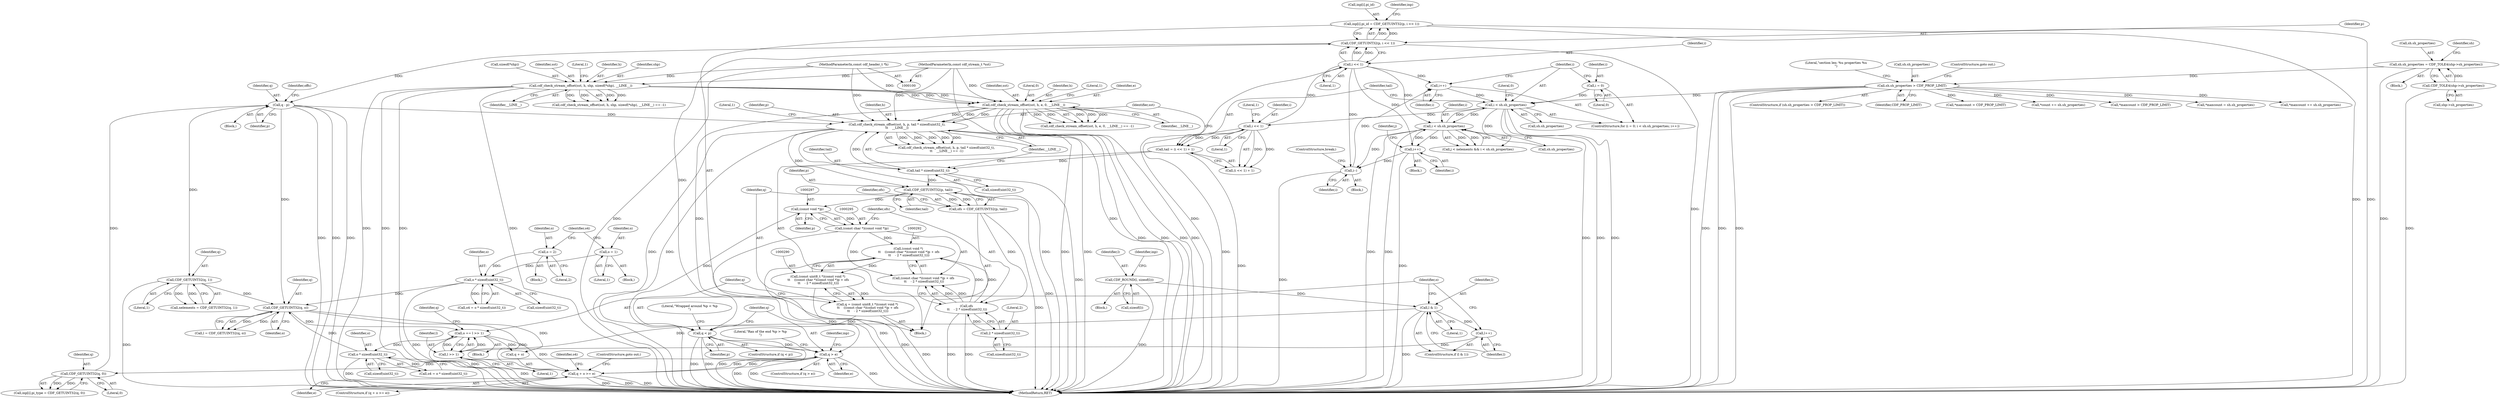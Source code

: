 digraph "0_php-src_0641e56be1af003aa02c7c6b0184466540637233@array" {
"1000329" [label="(Call,inp[i].pi_id = CDF_GETUINT32(p, i << 1))"];
"1000335" [label="(Call,CDF_GETUINT32(p, i << 1))"];
"1000306" [label="(Call,q < p)"];
"1000287" [label="(Call,q = (const uint8_t *)(const void *)\n \t\t    ((const char *)(const void *)p + ofs\n \t\t    - 2 * sizeof(uint32_t)))"];
"1000289" [label="(Call,(const uint8_t *)(const void *)\n \t\t    ((const char *)(const void *)p + ofs\n \t\t    - 2 * sizeof(uint32_t)))"];
"1000291" [label="(Call,(const void *)\n \t\t    ((const char *)(const void *)p + ofs\n \t\t    - 2 * sizeof(uint32_t)))"];
"1000294" [label="(Call,(const char *)(const void *)p)"];
"1000296" [label="(Call,(const void *)p)"];
"1000284" [label="(Call,CDF_GETUINT32(p, tail))"];
"1000269" [label="(Call,cdf_check_stream_offset(sst, h, p, tail * sizeof(uint32_t),\n\t\t    __LINE__))"];
"1000238" [label="(Call,cdf_check_stream_offset(sst, h, e, 0, __LINE__))"];
"1000138" [label="(Call,cdf_check_stream_offset(sst, h, shp, sizeof(*shp), __LINE__))"];
"1000101" [label="(MethodParameterIn,const cdf_stream_t *sst)"];
"1000102" [label="(MethodParameterIn,const cdf_header_t *h)"];
"1000367" [label="(Call,q - p)"];
"1000346" [label="(Call,CDF_GETUINT32(q, 0))"];
"1000318" [label="(Call,q > e)"];
"1000805" [label="(Call,q + o >= e)"];
"1000745" [label="(Call,CDF_GETUINT32(q, o))"];
"1000382" [label="(Call,CDF_GETUINT32(q, 1))"];
"1000406" [label="(Call,o * sizeof(uint32_t))"];
"1000393" [label="(Call,o = 2)"];
"1000401" [label="(Call,o = 1)"];
"1000813" [label="(Call,o * sizeof(uint32_t))"];
"1000799" [label="(Call,o += l >> 1)"];
"1000801" [label="(Call,l >> 1)"];
"1000794" [label="(Call,l & 1)"];
"1000782" [label="(Call,CDF_ROUND(l, sizeof(l)))"];
"1000797" [label="(Call,l++)"];
"1000273" [label="(Call,tail * sizeof(uint32_t))"];
"1000260" [label="(Call,tail = (i << 1) + 1)"];
"1000263" [label="(Call,i << 1)"];
"1000251" [label="(Call,i < sh.sh_properties)"];
"1000256" [label="(Call,i++)"];
"1000817" [label="(Call,i--)"];
"1000731" [label="(Call,i < sh.sh_properties)"];
"1000337" [label="(Call,i << 1)"];
"1000739" [label="(Call,i++)"];
"1000248" [label="(Call,i = 0)"];
"1000177" [label="(Call,sh.sh_properties > CDF_PROP_LIMIT)"];
"1000168" [label="(Call,sh.sh_properties = CDF_TOLE4(shp->sh_properties))"];
"1000172" [label="(Call,CDF_TOLE4(shp->sh_properties))"];
"1000299" [label="(Call,ofs\n \t\t    - 2 * sizeof(uint32_t))"];
"1000282" [label="(Call,ofs = CDF_GETUINT32(p, tail))"];
"1000301" [label="(Call,2 * sizeof(uint32_t))"];
"1000379" [label="(Block,)"];
"1000249" [label="(Identifier,i)"];
"1000784" [label="(Call,sizeof(l))"];
"1000339" [label="(Literal,1)"];
"1000242" [label="(Literal,0)"];
"1000145" [label="(Identifier,__LINE__)"];
"1000743" [label="(Call,l = CDF_GETUINT32(q, o))"];
"1000332" [label="(Identifier,inp)"];
"1000335" [label="(Call,CDF_GETUINT32(p, i << 1))"];
"1000285" [label="(Identifier,p)"];
"1000287" [label="(Call,q = (const uint8_t *)(const void *)\n \t\t    ((const char *)(const void *)p + ofs\n \t\t    - 2 * sizeof(uint32_t)))"];
"1000265" [label="(Literal,1)"];
"1000746" [label="(Identifier,q)"];
"1000727" [label="(Call,j < nelements && i < sh.sh_properties)"];
"1000330" [label="(Call,inp[i].pi_id)"];
"1000258" [label="(Block,)"];
"1000382" [label="(Call,CDF_GETUINT32(q, 1))"];
"1000271" [label="(Identifier,h)"];
"1000318" [label="(Call,q > e)"];
"1000346" [label="(Call,CDF_GETUINT32(q, 0))"];
"1000181" [label="(Identifier,CDF_PROP_LIMIT)"];
"1000801" [label="(Call,l >> 1)"];
"1000294" [label="(Call,(const char *)(const void *)p)"];
"1000797" [label="(Call,l++)"];
"1000403" [label="(Literal,1)"];
"1000736" [label="(Block,)"];
"1000343" [label="(Identifier,inp)"];
"1000782" [label="(Call,CDF_ROUND(l, sizeof(l)))"];
"1000263" [label="(Call,i << 1)"];
"1000800" [label="(Identifier,o)"];
"1000819" [label="(ControlStructure,break;)"];
"1000251" [label="(Call,i < sh.sh_properties)"];
"1000741" [label="(Block,)"];
"1000179" [label="(Identifier,sh)"];
"1000279" [label="(Literal,1)"];
"1000260" [label="(Call,tail = (i << 1) + 1)"];
"1000431" [label="(Block,)"];
"1000739" [label="(Call,i++)"];
"1000407" [label="(Identifier,o)"];
"1000139" [label="(Identifier,sst)"];
"1000336" [label="(Identifier,p)"];
"1000404" [label="(Call,o4 = o * sizeof(uint32_t))"];
"1000789" [label="(Identifier,inp)"];
"1000347" [label="(Identifier,q)"];
"1000256" [label="(Call,i++)"];
"1000283" [label="(Identifier,ofs)"];
"1000806" [label="(Call,q + o)"];
"1000286" [label="(Identifier,tail)"];
"1000277" [label="(Identifier,__LINE__)"];
"1000240" [label="(Identifier,h)"];
"1000804" [label="(ControlStructure,if (q + o >= e))"];
"1000393" [label="(Call,o = 2)"];
"1000237" [label="(Call,cdf_check_stream_offset(sst, h, e, 0, __LINE__) == -1)"];
"1000383" [label="(Identifier,q)"];
"1000296" [label="(Call,(const void *)p)"];
"1000284" [label="(Call,CDF_GETUINT32(p, tail))"];
"1000802" [label="(Identifier,l)"];
"1000338" [label="(Identifier,i)"];
"1000745" [label="(Call,CDF_GETUINT32(q, o))"];
"1000245" [label="(Literal,1)"];
"1000305" [label="(ControlStructure,if (q < p))"];
"1000269" [label="(Call,cdf_check_stream_offset(sst, h, p, tail * sizeof(uint32_t),\n\t\t    __LINE__))"];
"1000168" [label="(Call,sh.sh_properties = CDF_TOLE4(shp->sh_properties))"];
"1000273" [label="(Call,tail * sizeof(uint32_t))"];
"1000147" [label="(Literal,1)"];
"1000813" [label="(Call,o * sizeof(uint32_t))"];
"1000261" [label="(Identifier,tail)"];
"1000875" [label="(Literal,0)"];
"1000230" [label="(Call,*count += sh.sh_properties)"];
"1000692" [label="(Call,*maxcount > CDF_PROP_LIMIT)"];
"1000793" [label="(ControlStructure,if (l & 1))"];
"1000312" [label="(Literal,\"Wrapped around %p < %p\n\")"];
"1000253" [label="(Call,sh.sh_properties)"];
"1000138" [label="(Call,cdf_check_stream_offset(sst, h, shp, sizeof(*shp), __LINE__))"];
"1000252" [label="(Identifier,i)"];
"1000795" [label="(Identifier,l)"];
"1000394" [label="(Identifier,o)"];
"1000402" [label="(Identifier,o)"];
"1000798" [label="(Identifier,l)"];
"1000809" [label="(Identifier,e)"];
"1000211" [label="(Call,*maxcount = sh.sh_properties)"];
"1000173" [label="(Call,shp->sh_properties)"];
"1000291" [label="(Call,(const void *)\n \t\t    ((const char *)(const void *)p + ofs\n \t\t    - 2 * sizeof(uint32_t)))"];
"1000107" [label="(Block,)"];
"1000368" [label="(Identifier,q)"];
"1000262" [label="(Call,(i << 1) + 1)"];
"1000182" [label="(ControlStructure,goto out;)"];
"1000270" [label="(Identifier,sst)"];
"1000731" [label="(Call,i < sh.sh_properties)"];
"1000302" [label="(Literal,2)"];
"1000172" [label="(Call,CDF_TOLE4(shp->sh_properties))"];
"1000241" [label="(Identifier,e)"];
"1000140" [label="(Identifier,h)"];
"1000185" [label="(Literal,\"section len: %u properties %u\n\")"];
"1000805" [label="(Call,q + o >= e)"];
"1000796" [label="(Literal,1)"];
"1000340" [label="(Call,inp[i].pi_type = CDF_GETUINT32(q, 0))"];
"1000257" [label="(Identifier,i)"];
"1000137" [label="(Call,cdf_check_stream_offset(sst, h, shp, sizeof(*shp), __LINE__) == -1)"];
"1000303" [label="(Call,sizeof(uint32_t))"];
"1000282" [label="(Call,ofs = CDF_GETUINT32(p, tail))"];
"1000319" [label="(Identifier,q)"];
"1000817" [label="(Call,i--)"];
"1000408" [label="(Call,sizeof(uint32_t))"];
"1000247" [label="(ControlStructure,for (i = 0; i < sh.sh_properties; i++))"];
"1000177" [label="(Call,sh.sh_properties > CDF_PROP_LIMIT)"];
"1000814" [label="(Identifier,o)"];
"1000293" [label="(Call,(const char *)(const void *)p + ofs\n \t\t    - 2 * sizeof(uint32_t))"];
"1000395" [label="(Literal,2)"];
"1000406" [label="(Call,o * sizeof(uint32_t))"];
"1000740" [label="(Identifier,i)"];
"1000818" [label="(Identifier,i)"];
"1000308" [label="(Identifier,p)"];
"1000324" [label="(Literal,\"Ran of the end %p > %p\n\")"];
"1000799" [label="(Call,o += l >> 1)"];
"1000298" [label="(Identifier,p)"];
"1000238" [label="(Call,cdf_check_stream_offset(sst, h, e, 0, __LINE__))"];
"1000397" [label="(Block,)"];
"1000274" [label="(Identifier,tail)"];
"1000101" [label="(MethodParameterIn,const cdf_stream_t *sst)"];
"1000239" [label="(Identifier,sst)"];
"1000272" [label="(Identifier,p)"];
"1000264" [label="(Identifier,i)"];
"1000141" [label="(Identifier,shp)"];
"1000366" [label="(Block,)"];
"1000729" [label="(Identifier,j)"];
"1000811" [label="(Call,o4 = o * sizeof(uint32_t))"];
"1000369" [label="(Identifier,p)"];
"1000266" [label="(Literal,1)"];
"1000268" [label="(Call,cdf_check_stream_offset(sst, h, p, tail * sizeof(uint32_t),\n\t\t    __LINE__) == -1)"];
"1000203" [label="(Call,*maxcount += sh.sh_properties)"];
"1000300" [label="(Identifier,ofs)"];
"1000142" [label="(Call,sizeof(*shp))"];
"1000733" [label="(Call,sh.sh_properties)"];
"1000317" [label="(ControlStructure,if (q > e))"];
"1000812" [label="(Identifier,o4)"];
"1000348" [label="(Literal,0)"];
"1000794" [label="(Call,l & 1)"];
"1000783" [label="(Identifier,l)"];
"1000747" [label="(Identifier,o)"];
"1000329" [label="(Call,inp[i].pi_id = CDF_GETUINT32(p, i << 1))"];
"1000380" [label="(Call,nelements = CDF_GETUINT32(q, 1))"];
"1000803" [label="(Literal,1)"];
"1000320" [label="(Identifier,e)"];
"1000306" [label="(Call,q < p)"];
"1000248" [label="(Call,i = 0)"];
"1000781" [label="(Block,)"];
"1000250" [label="(Literal,0)"];
"1000176" [label="(ControlStructure,if (sh.sh_properties > CDF_PROP_LIMIT))"];
"1000288" [label="(Identifier,q)"];
"1000275" [label="(Call,sizeof(uint32_t))"];
"1000883" [label="(MethodReturn,RET)"];
"1000299" [label="(Call,ofs\n \t\t    - 2 * sizeof(uint32_t))"];
"1000243" [label="(Identifier,__LINE__)"];
"1000198" [label="(Call,*maxcount > CDF_PROP_LIMIT)"];
"1000401" [label="(Call,o = 1)"];
"1000289" [label="(Call,(const uint8_t *)(const void *)\n \t\t    ((const char *)(const void *)p + ofs\n \t\t    - 2 * sizeof(uint32_t)))"];
"1000384" [label="(Literal,1)"];
"1000405" [label="(Identifier,o4)"];
"1000178" [label="(Call,sh.sh_properties)"];
"1000815" [label="(Call,sizeof(uint32_t))"];
"1000307" [label="(Identifier,q)"];
"1000367" [label="(Call,q - p)"];
"1000169" [label="(Call,sh.sh_properties)"];
"1000301" [label="(Call,2 * sizeof(uint32_t))"];
"1000732" [label="(Identifier,i)"];
"1000337" [label="(Call,i << 1)"];
"1000807" [label="(Identifier,q)"];
"1000810" [label="(ControlStructure,goto out;)"];
"1000102" [label="(MethodParameterIn,const cdf_header_t *h)"];
"1000370" [label="(Identifier,offs)"];
"1000329" -> "1000258"  [label="AST: "];
"1000329" -> "1000335"  [label="CFG: "];
"1000330" -> "1000329"  [label="AST: "];
"1000335" -> "1000329"  [label="AST: "];
"1000343" -> "1000329"  [label="CFG: "];
"1000329" -> "1000883"  [label="DDG: "];
"1000329" -> "1000883"  [label="DDG: "];
"1000335" -> "1000329"  [label="DDG: "];
"1000335" -> "1000329"  [label="DDG: "];
"1000335" -> "1000337"  [label="CFG: "];
"1000336" -> "1000335"  [label="AST: "];
"1000337" -> "1000335"  [label="AST: "];
"1000335" -> "1000883"  [label="DDG: "];
"1000306" -> "1000335"  [label="DDG: "];
"1000337" -> "1000335"  [label="DDG: "];
"1000337" -> "1000335"  [label="DDG: "];
"1000335" -> "1000367"  [label="DDG: "];
"1000306" -> "1000305"  [label="AST: "];
"1000306" -> "1000308"  [label="CFG: "];
"1000307" -> "1000306"  [label="AST: "];
"1000308" -> "1000306"  [label="AST: "];
"1000312" -> "1000306"  [label="CFG: "];
"1000319" -> "1000306"  [label="CFG: "];
"1000306" -> "1000883"  [label="DDG: "];
"1000306" -> "1000883"  [label="DDG: "];
"1000306" -> "1000883"  [label="DDG: "];
"1000287" -> "1000306"  [label="DDG: "];
"1000296" -> "1000306"  [label="DDG: "];
"1000306" -> "1000318"  [label="DDG: "];
"1000287" -> "1000258"  [label="AST: "];
"1000287" -> "1000289"  [label="CFG: "];
"1000288" -> "1000287"  [label="AST: "];
"1000289" -> "1000287"  [label="AST: "];
"1000307" -> "1000287"  [label="CFG: "];
"1000287" -> "1000883"  [label="DDG: "];
"1000289" -> "1000287"  [label="DDG: "];
"1000289" -> "1000291"  [label="CFG: "];
"1000290" -> "1000289"  [label="AST: "];
"1000291" -> "1000289"  [label="AST: "];
"1000289" -> "1000883"  [label="DDG: "];
"1000291" -> "1000289"  [label="DDG: "];
"1000291" -> "1000293"  [label="CFG: "];
"1000292" -> "1000291"  [label="AST: "];
"1000293" -> "1000291"  [label="AST: "];
"1000291" -> "1000883"  [label="DDG: "];
"1000294" -> "1000291"  [label="DDG: "];
"1000299" -> "1000291"  [label="DDG: "];
"1000299" -> "1000291"  [label="DDG: "];
"1000294" -> "1000293"  [label="AST: "];
"1000294" -> "1000296"  [label="CFG: "];
"1000295" -> "1000294"  [label="AST: "];
"1000296" -> "1000294"  [label="AST: "];
"1000300" -> "1000294"  [label="CFG: "];
"1000294" -> "1000883"  [label="DDG: "];
"1000294" -> "1000293"  [label="DDG: "];
"1000296" -> "1000294"  [label="DDG: "];
"1000296" -> "1000298"  [label="CFG: "];
"1000297" -> "1000296"  [label="AST: "];
"1000298" -> "1000296"  [label="AST: "];
"1000284" -> "1000296"  [label="DDG: "];
"1000284" -> "1000282"  [label="AST: "];
"1000284" -> "1000286"  [label="CFG: "];
"1000285" -> "1000284"  [label="AST: "];
"1000286" -> "1000284"  [label="AST: "];
"1000282" -> "1000284"  [label="CFG: "];
"1000284" -> "1000883"  [label="DDG: "];
"1000284" -> "1000282"  [label="DDG: "];
"1000284" -> "1000282"  [label="DDG: "];
"1000269" -> "1000284"  [label="DDG: "];
"1000273" -> "1000284"  [label="DDG: "];
"1000269" -> "1000268"  [label="AST: "];
"1000269" -> "1000277"  [label="CFG: "];
"1000270" -> "1000269"  [label="AST: "];
"1000271" -> "1000269"  [label="AST: "];
"1000272" -> "1000269"  [label="AST: "];
"1000273" -> "1000269"  [label="AST: "];
"1000277" -> "1000269"  [label="AST: "];
"1000279" -> "1000269"  [label="CFG: "];
"1000269" -> "1000883"  [label="DDG: "];
"1000269" -> "1000883"  [label="DDG: "];
"1000269" -> "1000883"  [label="DDG: "];
"1000269" -> "1000883"  [label="DDG: "];
"1000269" -> "1000883"  [label="DDG: "];
"1000269" -> "1000268"  [label="DDG: "];
"1000269" -> "1000268"  [label="DDG: "];
"1000269" -> "1000268"  [label="DDG: "];
"1000269" -> "1000268"  [label="DDG: "];
"1000269" -> "1000268"  [label="DDG: "];
"1000238" -> "1000269"  [label="DDG: "];
"1000238" -> "1000269"  [label="DDG: "];
"1000238" -> "1000269"  [label="DDG: "];
"1000101" -> "1000269"  [label="DDG: "];
"1000102" -> "1000269"  [label="DDG: "];
"1000367" -> "1000269"  [label="DDG: "];
"1000273" -> "1000269"  [label="DDG: "];
"1000238" -> "1000237"  [label="AST: "];
"1000238" -> "1000243"  [label="CFG: "];
"1000239" -> "1000238"  [label="AST: "];
"1000240" -> "1000238"  [label="AST: "];
"1000241" -> "1000238"  [label="AST: "];
"1000242" -> "1000238"  [label="AST: "];
"1000243" -> "1000238"  [label="AST: "];
"1000245" -> "1000238"  [label="CFG: "];
"1000238" -> "1000883"  [label="DDG: "];
"1000238" -> "1000883"  [label="DDG: "];
"1000238" -> "1000883"  [label="DDG: "];
"1000238" -> "1000883"  [label="DDG: "];
"1000238" -> "1000237"  [label="DDG: "];
"1000238" -> "1000237"  [label="DDG: "];
"1000238" -> "1000237"  [label="DDG: "];
"1000238" -> "1000237"  [label="DDG: "];
"1000238" -> "1000237"  [label="DDG: "];
"1000138" -> "1000238"  [label="DDG: "];
"1000138" -> "1000238"  [label="DDG: "];
"1000138" -> "1000238"  [label="DDG: "];
"1000101" -> "1000238"  [label="DDG: "];
"1000102" -> "1000238"  [label="DDG: "];
"1000238" -> "1000318"  [label="DDG: "];
"1000138" -> "1000137"  [label="AST: "];
"1000138" -> "1000145"  [label="CFG: "];
"1000139" -> "1000138"  [label="AST: "];
"1000140" -> "1000138"  [label="AST: "];
"1000141" -> "1000138"  [label="AST: "];
"1000142" -> "1000138"  [label="AST: "];
"1000145" -> "1000138"  [label="AST: "];
"1000147" -> "1000138"  [label="CFG: "];
"1000138" -> "1000883"  [label="DDG: "];
"1000138" -> "1000883"  [label="DDG: "];
"1000138" -> "1000883"  [label="DDG: "];
"1000138" -> "1000883"  [label="DDG: "];
"1000138" -> "1000137"  [label="DDG: "];
"1000138" -> "1000137"  [label="DDG: "];
"1000138" -> "1000137"  [label="DDG: "];
"1000138" -> "1000137"  [label="DDG: "];
"1000101" -> "1000138"  [label="DDG: "];
"1000102" -> "1000138"  [label="DDG: "];
"1000101" -> "1000100"  [label="AST: "];
"1000101" -> "1000883"  [label="DDG: "];
"1000102" -> "1000100"  [label="AST: "];
"1000102" -> "1000883"  [label="DDG: "];
"1000367" -> "1000366"  [label="AST: "];
"1000367" -> "1000369"  [label="CFG: "];
"1000368" -> "1000367"  [label="AST: "];
"1000369" -> "1000367"  [label="AST: "];
"1000370" -> "1000367"  [label="CFG: "];
"1000367" -> "1000883"  [label="DDG: "];
"1000367" -> "1000883"  [label="DDG: "];
"1000367" -> "1000883"  [label="DDG: "];
"1000346" -> "1000367"  [label="DDG: "];
"1000367" -> "1000382"  [label="DDG: "];
"1000367" -> "1000745"  [label="DDG: "];
"1000346" -> "1000340"  [label="AST: "];
"1000346" -> "1000348"  [label="CFG: "];
"1000347" -> "1000346"  [label="AST: "];
"1000348" -> "1000346"  [label="AST: "];
"1000340" -> "1000346"  [label="CFG: "];
"1000346" -> "1000340"  [label="DDG: "];
"1000346" -> "1000340"  [label="DDG: "];
"1000318" -> "1000346"  [label="DDG: "];
"1000318" -> "1000317"  [label="AST: "];
"1000318" -> "1000320"  [label="CFG: "];
"1000319" -> "1000318"  [label="AST: "];
"1000320" -> "1000318"  [label="AST: "];
"1000324" -> "1000318"  [label="CFG: "];
"1000332" -> "1000318"  [label="CFG: "];
"1000318" -> "1000883"  [label="DDG: "];
"1000318" -> "1000883"  [label="DDG: "];
"1000318" -> "1000883"  [label="DDG: "];
"1000805" -> "1000318"  [label="DDG: "];
"1000318" -> "1000805"  [label="DDG: "];
"1000805" -> "1000804"  [label="AST: "];
"1000805" -> "1000809"  [label="CFG: "];
"1000806" -> "1000805"  [label="AST: "];
"1000809" -> "1000805"  [label="AST: "];
"1000810" -> "1000805"  [label="CFG: "];
"1000812" -> "1000805"  [label="CFG: "];
"1000805" -> "1000883"  [label="DDG: "];
"1000805" -> "1000883"  [label="DDG: "];
"1000805" -> "1000883"  [label="DDG: "];
"1000745" -> "1000805"  [label="DDG: "];
"1000799" -> "1000805"  [label="DDG: "];
"1000745" -> "1000743"  [label="AST: "];
"1000745" -> "1000747"  [label="CFG: "];
"1000746" -> "1000745"  [label="AST: "];
"1000747" -> "1000745"  [label="AST: "];
"1000743" -> "1000745"  [label="CFG: "];
"1000745" -> "1000743"  [label="DDG: "];
"1000745" -> "1000743"  [label="DDG: "];
"1000382" -> "1000745"  [label="DDG: "];
"1000406" -> "1000745"  [label="DDG: "];
"1000813" -> "1000745"  [label="DDG: "];
"1000745" -> "1000799"  [label="DDG: "];
"1000745" -> "1000806"  [label="DDG: "];
"1000382" -> "1000380"  [label="AST: "];
"1000382" -> "1000384"  [label="CFG: "];
"1000383" -> "1000382"  [label="AST: "];
"1000384" -> "1000382"  [label="AST: "];
"1000380" -> "1000382"  [label="CFG: "];
"1000382" -> "1000883"  [label="DDG: "];
"1000382" -> "1000380"  [label="DDG: "];
"1000382" -> "1000380"  [label="DDG: "];
"1000406" -> "1000404"  [label="AST: "];
"1000406" -> "1000408"  [label="CFG: "];
"1000407" -> "1000406"  [label="AST: "];
"1000408" -> "1000406"  [label="AST: "];
"1000404" -> "1000406"  [label="CFG: "];
"1000406" -> "1000883"  [label="DDG: "];
"1000406" -> "1000404"  [label="DDG: "];
"1000393" -> "1000406"  [label="DDG: "];
"1000401" -> "1000406"  [label="DDG: "];
"1000393" -> "1000379"  [label="AST: "];
"1000393" -> "1000395"  [label="CFG: "];
"1000394" -> "1000393"  [label="AST: "];
"1000395" -> "1000393"  [label="AST: "];
"1000405" -> "1000393"  [label="CFG: "];
"1000401" -> "1000397"  [label="AST: "];
"1000401" -> "1000403"  [label="CFG: "];
"1000402" -> "1000401"  [label="AST: "];
"1000403" -> "1000401"  [label="AST: "];
"1000405" -> "1000401"  [label="CFG: "];
"1000813" -> "1000811"  [label="AST: "];
"1000813" -> "1000815"  [label="CFG: "];
"1000814" -> "1000813"  [label="AST: "];
"1000815" -> "1000813"  [label="AST: "];
"1000811" -> "1000813"  [label="CFG: "];
"1000813" -> "1000883"  [label="DDG: "];
"1000813" -> "1000811"  [label="DDG: "];
"1000799" -> "1000813"  [label="DDG: "];
"1000799" -> "1000741"  [label="AST: "];
"1000799" -> "1000801"  [label="CFG: "];
"1000800" -> "1000799"  [label="AST: "];
"1000801" -> "1000799"  [label="AST: "];
"1000807" -> "1000799"  [label="CFG: "];
"1000799" -> "1000883"  [label="DDG: "];
"1000801" -> "1000799"  [label="DDG: "];
"1000801" -> "1000799"  [label="DDG: "];
"1000799" -> "1000806"  [label="DDG: "];
"1000801" -> "1000803"  [label="CFG: "];
"1000802" -> "1000801"  [label="AST: "];
"1000803" -> "1000801"  [label="AST: "];
"1000801" -> "1000883"  [label="DDG: "];
"1000794" -> "1000801"  [label="DDG: "];
"1000797" -> "1000801"  [label="DDG: "];
"1000794" -> "1000793"  [label="AST: "];
"1000794" -> "1000796"  [label="CFG: "];
"1000795" -> "1000794"  [label="AST: "];
"1000796" -> "1000794"  [label="AST: "];
"1000798" -> "1000794"  [label="CFG: "];
"1000800" -> "1000794"  [label="CFG: "];
"1000794" -> "1000883"  [label="DDG: "];
"1000782" -> "1000794"  [label="DDG: "];
"1000794" -> "1000797"  [label="DDG: "];
"1000782" -> "1000781"  [label="AST: "];
"1000782" -> "1000784"  [label="CFG: "];
"1000783" -> "1000782"  [label="AST: "];
"1000784" -> "1000782"  [label="AST: "];
"1000789" -> "1000782"  [label="CFG: "];
"1000782" -> "1000883"  [label="DDG: "];
"1000797" -> "1000793"  [label="AST: "];
"1000797" -> "1000798"  [label="CFG: "];
"1000798" -> "1000797"  [label="AST: "];
"1000800" -> "1000797"  [label="CFG: "];
"1000273" -> "1000275"  [label="CFG: "];
"1000274" -> "1000273"  [label="AST: "];
"1000275" -> "1000273"  [label="AST: "];
"1000277" -> "1000273"  [label="CFG: "];
"1000273" -> "1000883"  [label="DDG: "];
"1000260" -> "1000273"  [label="DDG: "];
"1000260" -> "1000258"  [label="AST: "];
"1000260" -> "1000262"  [label="CFG: "];
"1000261" -> "1000260"  [label="AST: "];
"1000262" -> "1000260"  [label="AST: "];
"1000270" -> "1000260"  [label="CFG: "];
"1000260" -> "1000883"  [label="DDG: "];
"1000263" -> "1000260"  [label="DDG: "];
"1000263" -> "1000260"  [label="DDG: "];
"1000263" -> "1000262"  [label="AST: "];
"1000263" -> "1000265"  [label="CFG: "];
"1000264" -> "1000263"  [label="AST: "];
"1000265" -> "1000263"  [label="AST: "];
"1000266" -> "1000263"  [label="CFG: "];
"1000263" -> "1000883"  [label="DDG: "];
"1000263" -> "1000262"  [label="DDG: "];
"1000263" -> "1000262"  [label="DDG: "];
"1000251" -> "1000263"  [label="DDG: "];
"1000263" -> "1000337"  [label="DDG: "];
"1000251" -> "1000247"  [label="AST: "];
"1000251" -> "1000253"  [label="CFG: "];
"1000252" -> "1000251"  [label="AST: "];
"1000253" -> "1000251"  [label="AST: "];
"1000261" -> "1000251"  [label="CFG: "];
"1000875" -> "1000251"  [label="CFG: "];
"1000251" -> "1000883"  [label="DDG: "];
"1000251" -> "1000883"  [label="DDG: "];
"1000251" -> "1000883"  [label="DDG: "];
"1000256" -> "1000251"  [label="DDG: "];
"1000248" -> "1000251"  [label="DDG: "];
"1000731" -> "1000251"  [label="DDG: "];
"1000177" -> "1000251"  [label="DDG: "];
"1000251" -> "1000727"  [label="DDG: "];
"1000251" -> "1000731"  [label="DDG: "];
"1000256" -> "1000247"  [label="AST: "];
"1000256" -> "1000257"  [label="CFG: "];
"1000257" -> "1000256"  [label="AST: "];
"1000252" -> "1000256"  [label="CFG: "];
"1000817" -> "1000256"  [label="DDG: "];
"1000337" -> "1000256"  [label="DDG: "];
"1000817" -> "1000431"  [label="AST: "];
"1000817" -> "1000818"  [label="CFG: "];
"1000818" -> "1000817"  [label="AST: "];
"1000819" -> "1000817"  [label="CFG: "];
"1000817" -> "1000883"  [label="DDG: "];
"1000731" -> "1000817"  [label="DDG: "];
"1000337" -> "1000817"  [label="DDG: "];
"1000739" -> "1000817"  [label="DDG: "];
"1000731" -> "1000727"  [label="AST: "];
"1000731" -> "1000733"  [label="CFG: "];
"1000732" -> "1000731"  [label="AST: "];
"1000733" -> "1000731"  [label="AST: "];
"1000727" -> "1000731"  [label="CFG: "];
"1000731" -> "1000883"  [label="DDG: "];
"1000731" -> "1000883"  [label="DDG: "];
"1000731" -> "1000727"  [label="DDG: "];
"1000731" -> "1000727"  [label="DDG: "];
"1000337" -> "1000731"  [label="DDG: "];
"1000739" -> "1000731"  [label="DDG: "];
"1000731" -> "1000739"  [label="DDG: "];
"1000337" -> "1000339"  [label="CFG: "];
"1000338" -> "1000337"  [label="AST: "];
"1000339" -> "1000337"  [label="AST: "];
"1000337" -> "1000883"  [label="DDG: "];
"1000337" -> "1000739"  [label="DDG: "];
"1000739" -> "1000736"  [label="AST: "];
"1000739" -> "1000740"  [label="CFG: "];
"1000740" -> "1000739"  [label="AST: "];
"1000729" -> "1000739"  [label="CFG: "];
"1000739" -> "1000883"  [label="DDG: "];
"1000248" -> "1000247"  [label="AST: "];
"1000248" -> "1000250"  [label="CFG: "];
"1000249" -> "1000248"  [label="AST: "];
"1000250" -> "1000248"  [label="AST: "];
"1000252" -> "1000248"  [label="CFG: "];
"1000177" -> "1000176"  [label="AST: "];
"1000177" -> "1000181"  [label="CFG: "];
"1000178" -> "1000177"  [label="AST: "];
"1000181" -> "1000177"  [label="AST: "];
"1000182" -> "1000177"  [label="CFG: "];
"1000185" -> "1000177"  [label="CFG: "];
"1000177" -> "1000883"  [label="DDG: "];
"1000177" -> "1000883"  [label="DDG: "];
"1000177" -> "1000883"  [label="DDG: "];
"1000168" -> "1000177"  [label="DDG: "];
"1000177" -> "1000198"  [label="DDG: "];
"1000177" -> "1000203"  [label="DDG: "];
"1000177" -> "1000211"  [label="DDG: "];
"1000177" -> "1000230"  [label="DDG: "];
"1000177" -> "1000692"  [label="DDG: "];
"1000168" -> "1000107"  [label="AST: "];
"1000168" -> "1000172"  [label="CFG: "];
"1000169" -> "1000168"  [label="AST: "];
"1000172" -> "1000168"  [label="AST: "];
"1000179" -> "1000168"  [label="CFG: "];
"1000168" -> "1000883"  [label="DDG: "];
"1000172" -> "1000168"  [label="DDG: "];
"1000172" -> "1000173"  [label="CFG: "];
"1000173" -> "1000172"  [label="AST: "];
"1000172" -> "1000883"  [label="DDG: "];
"1000299" -> "1000293"  [label="AST: "];
"1000299" -> "1000301"  [label="CFG: "];
"1000300" -> "1000299"  [label="AST: "];
"1000301" -> "1000299"  [label="AST: "];
"1000293" -> "1000299"  [label="CFG: "];
"1000299" -> "1000883"  [label="DDG: "];
"1000299" -> "1000883"  [label="DDG: "];
"1000299" -> "1000293"  [label="DDG: "];
"1000299" -> "1000293"  [label="DDG: "];
"1000282" -> "1000299"  [label="DDG: "];
"1000301" -> "1000299"  [label="DDG: "];
"1000282" -> "1000258"  [label="AST: "];
"1000283" -> "1000282"  [label="AST: "];
"1000288" -> "1000282"  [label="CFG: "];
"1000282" -> "1000883"  [label="DDG: "];
"1000301" -> "1000303"  [label="CFG: "];
"1000302" -> "1000301"  [label="AST: "];
"1000303" -> "1000301"  [label="AST: "];
}
